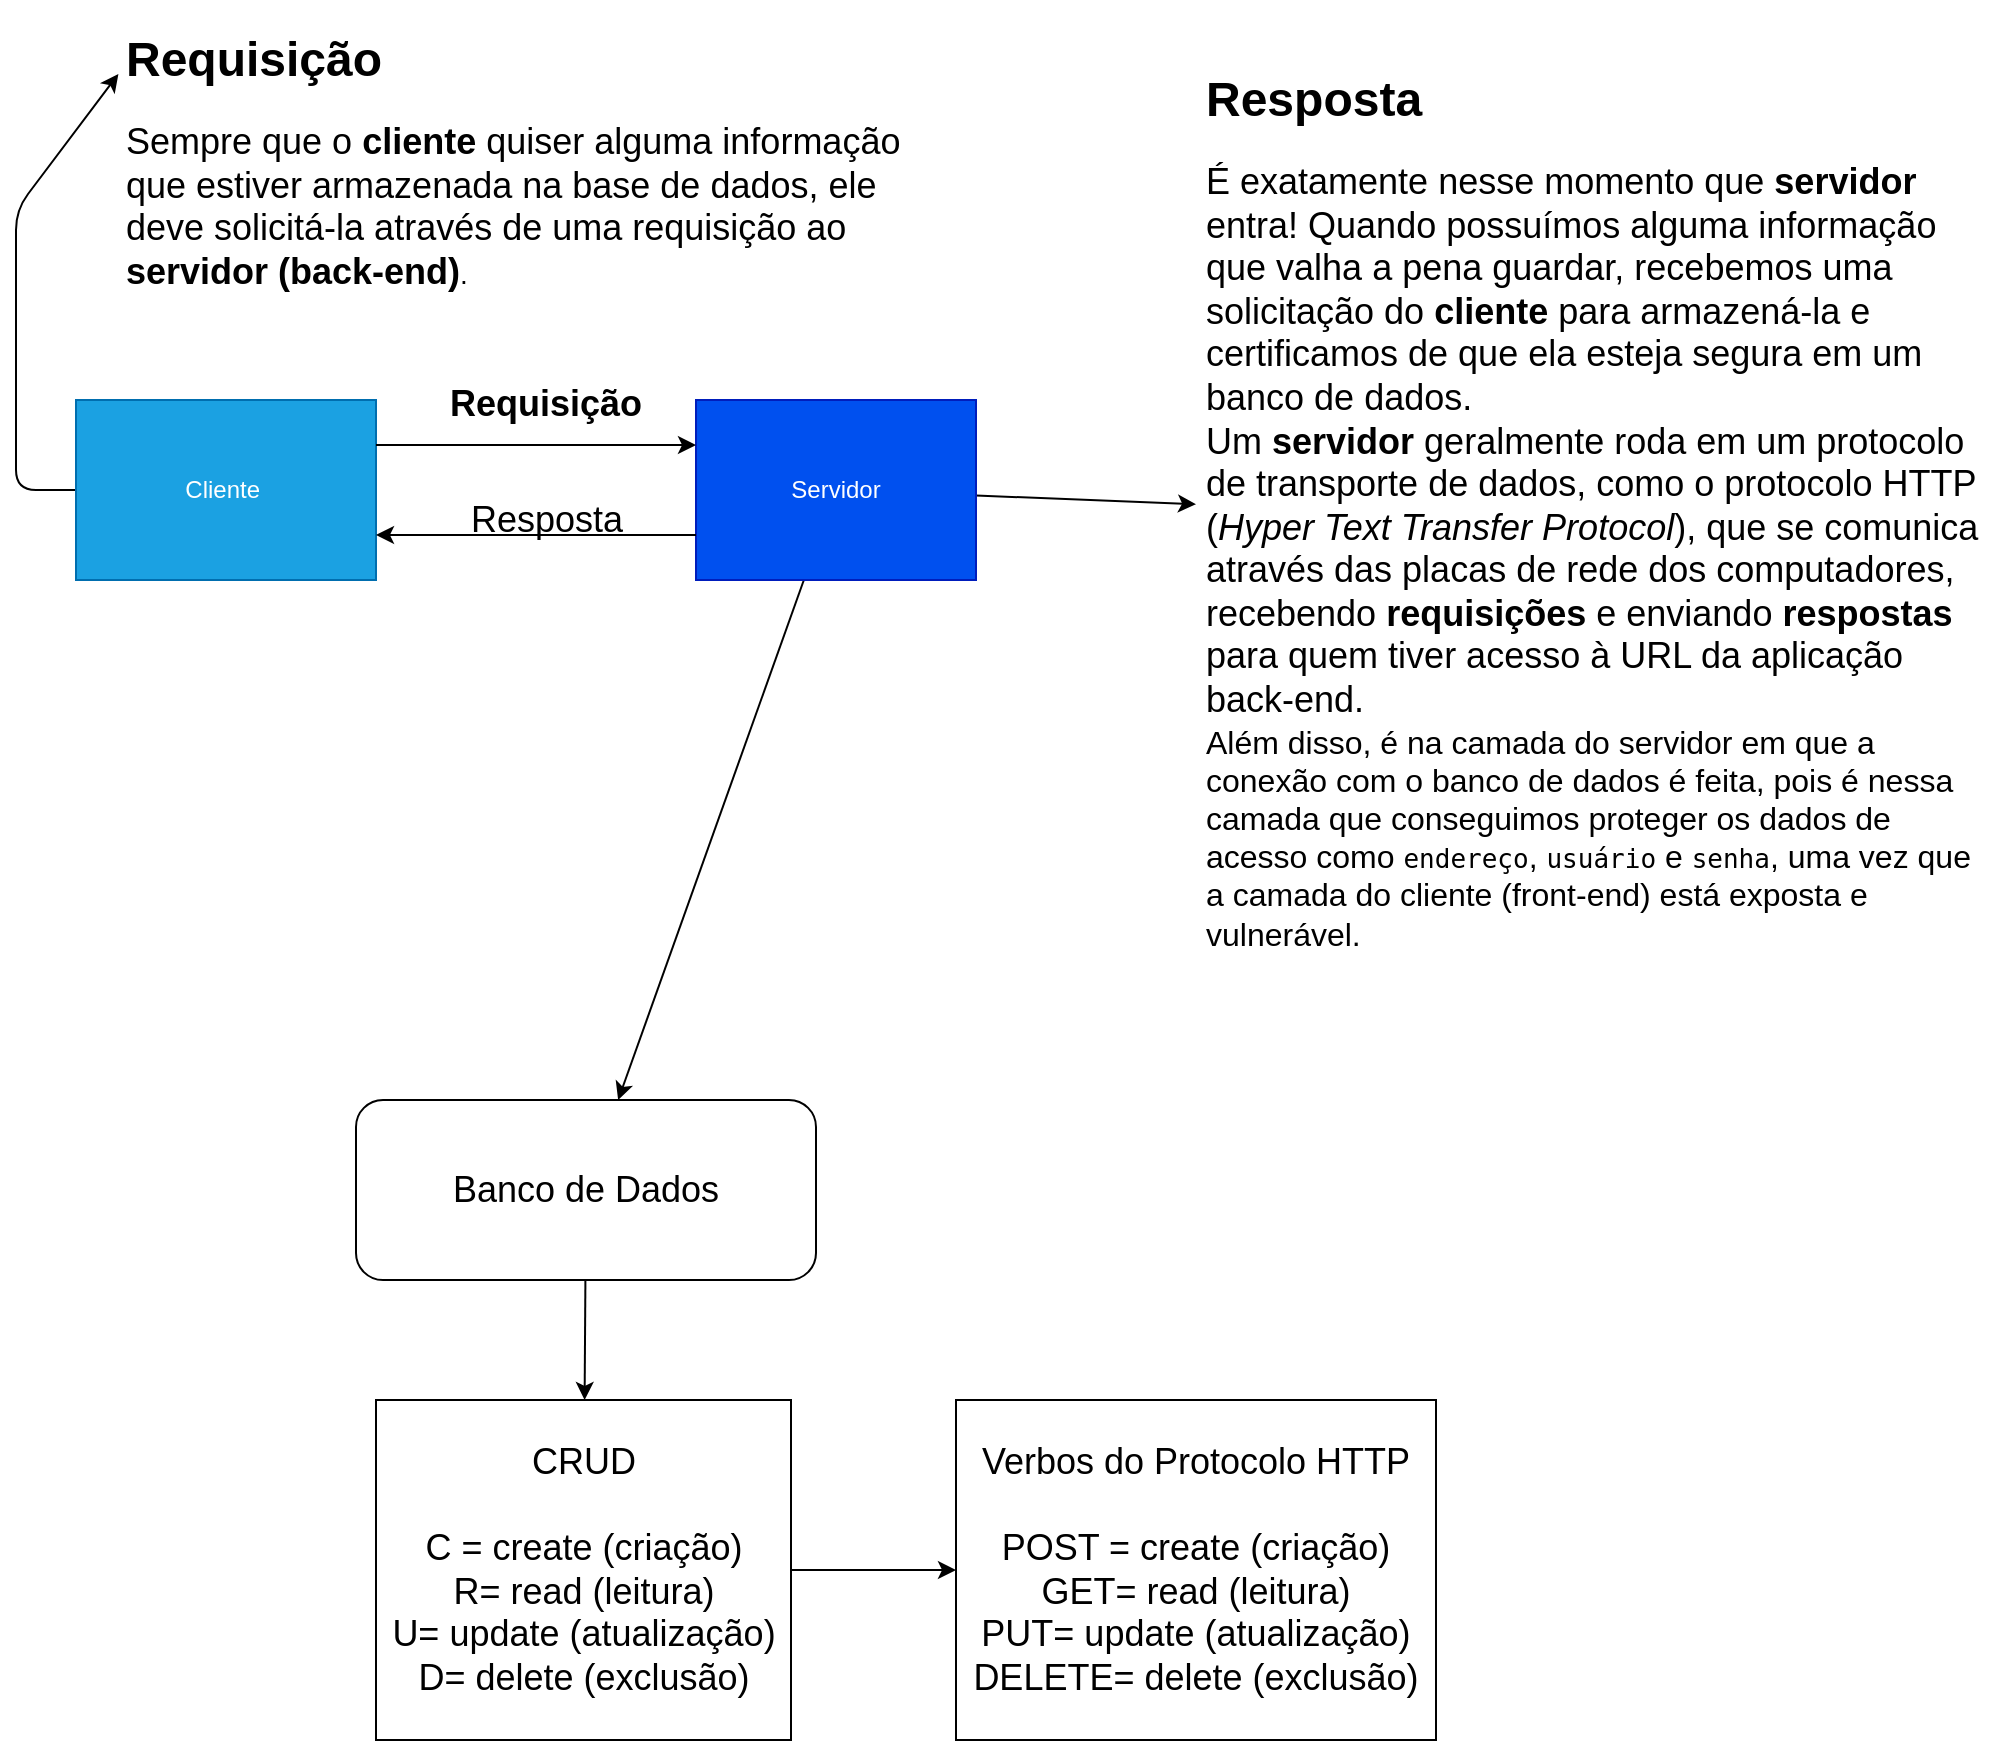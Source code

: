 <mxfile>
    <diagram id="xfe4_ICotgiVW_ofADsS" name="Página-1">
        <mxGraphModel dx="258" dy="790" grid="1" gridSize="10" guides="1" tooltips="1" connect="1" arrows="1" fold="1" page="1" pageScale="1" pageWidth="827" pageHeight="1169" math="0" shadow="0">
            <root>
                <mxCell id="0"/>
                <mxCell id="1" parent="0"/>
                <mxCell id="11" style="edgeStyle=none;html=1;fontSize=18;exitX=0;exitY=0.5;exitDx=0;exitDy=0;entryX=0.003;entryY=0.18;entryDx=0;entryDy=0;entryPerimeter=0;" edge="1" parent="1" source="2" target="10">
                    <mxGeometry relative="1" as="geometry">
                        <mxPoint x="30" y="-10" as="targetPoint"/>
                        <Array as="points">
                            <mxPoint x="20" y="305"/>
                            <mxPoint x="20" y="165"/>
                        </Array>
                    </mxGeometry>
                </mxCell>
                <mxCell id="2" value="Cliente&amp;nbsp;" style="rounded=0;whiteSpace=wrap;html=1;fillColor=#1ba1e2;fontColor=#ffffff;strokeColor=#006EAF;" vertex="1" parent="1">
                    <mxGeometry x="50" y="260" width="150" height="90" as="geometry"/>
                </mxCell>
                <mxCell id="19" style="edgeStyle=none;html=1;fontSize=18;" edge="1" parent="1" source="6" target="18">
                    <mxGeometry relative="1" as="geometry"/>
                </mxCell>
                <mxCell id="27" style="edgeStyle=none;html=1;fontSize=18;" edge="1" parent="1" source="6" target="26">
                    <mxGeometry relative="1" as="geometry"/>
                </mxCell>
                <mxCell id="6" value="Servidor" style="rounded=0;whiteSpace=wrap;html=1;fillColor=#0050ef;fontColor=#ffffff;strokeColor=#001DBC;" vertex="1" parent="1">
                    <mxGeometry x="360" y="260" width="140" height="90" as="geometry"/>
                </mxCell>
                <mxCell id="10" value="&lt;h1&gt;Requisição&lt;/h1&gt;&lt;div&gt;&lt;font&gt;&lt;font style=&quot;font-size: 18px&quot;&gt;Sempre que o &lt;strong class=&quot;r-b88u0q&quot;&gt;cliente&lt;/strong&gt; quiser alguma informação que estiver armazenada na base de dados, ele deve solicitá-la através de uma requisição ao &lt;strong class=&quot;r-b88u0q&quot;&gt;servidor (back-end)&lt;/strong&gt;&lt;/font&gt;&lt;span style=&quot;font-size: 14px&quot;&gt;.&lt;/span&gt;&lt;/font&gt;&lt;br&gt;&lt;/div&gt;" style="text;html=1;strokeColor=none;fillColor=none;spacing=5;spacingTop=-20;whiteSpace=wrap;overflow=hidden;rounded=0;" vertex="1" parent="1">
                    <mxGeometry x="70" y="70" width="400" height="150" as="geometry"/>
                </mxCell>
                <mxCell id="18" value="&lt;h1&gt;Resposta&lt;/h1&gt;&lt;div&gt;&lt;font style=&quot;font-size: 18px&quot;&gt;&lt;span&gt;É exatamente nesse momento que &lt;/span&gt;&lt;strong class=&quot;r-b88u0q&quot;&gt;servidor&lt;/strong&gt;&lt;span&gt; entra! Quando possuímos alguma informação que valha a pena guardar, recebemos uma solicitação do &lt;/span&gt;&lt;strong class=&quot;r-b88u0q&quot;&gt;cliente&lt;/strong&gt;&lt;span&gt; para armazená-la e certificamos de que ela esteja segura em um banco de dados.&lt;/span&gt;&lt;br&gt;&lt;/font&gt;&lt;/div&gt;&lt;div&gt;&lt;font style=&quot;font-size: 18px&quot;&gt;&lt;span&gt;Um &lt;/span&gt;&lt;strong class=&quot;r-b88u0q&quot;&gt;servidor&lt;/strong&gt;&lt;span&gt; geralmente roda em um protocolo de transporte de dados, como o protocolo HTTP (&lt;/span&gt;&lt;em class=&quot;r-36ujnk&quot;&gt;Hyper Text Transfer Protocol&lt;/em&gt;&lt;span&gt;), que se comunica através das placas de rede dos computadores, recebendo &lt;/span&gt;&lt;strong class=&quot;r-b88u0q&quot;&gt;requisições&lt;/strong&gt;&lt;span&gt; e enviando &lt;/span&gt;&lt;strong class=&quot;r-b88u0q&quot;&gt;respostas&lt;/strong&gt;&lt;span&gt; para quem tiver acesso à URL da aplicação back-end.&lt;/span&gt;&lt;/font&gt;&lt;span&gt;&lt;br&gt;&lt;/span&gt;&lt;/div&gt;&lt;div&gt;&lt;font size=&quot;3&quot;&gt;&lt;span&gt;Além disso, é na camada do servidor em que a conexão com o banco de dados é feita, pois é nessa camada que conseguimos proteger os dados de acesso como &lt;/span&gt;&lt;code class=&quot;r-1vckr1u r-z2wwpe r-uibjmv r-m2pi6t r-1hvjb8t&quot;&gt;endereço&lt;/code&gt;&lt;span&gt;, &lt;/span&gt;&lt;code class=&quot;r-1vckr1u r-z2wwpe r-uibjmv r-m2pi6t r-1hvjb8t&quot;&gt;usuário&lt;/code&gt;&lt;span&gt; e &lt;/span&gt;&lt;code class=&quot;r-1vckr1u r-z2wwpe r-uibjmv r-m2pi6t r-1hvjb8t&quot;&gt;senha&lt;/code&gt;&lt;span&gt;, uma vez que a camada do cliente (front-end) está exposta e vulnerável.&lt;/span&gt;&lt;span&gt;&lt;br&gt;&lt;/span&gt;&lt;/font&gt;&lt;/div&gt;" style="text;html=1;strokeColor=none;fillColor=none;spacing=5;spacingTop=-20;whiteSpace=wrap;overflow=hidden;rounded=0;" vertex="1" parent="1">
                    <mxGeometry x="610" y="90" width="400" height="460" as="geometry"/>
                </mxCell>
                <mxCell id="21" value="" style="group" vertex="1" connectable="0" parent="1">
                    <mxGeometry x="240" y="230" width="90" height="135" as="geometry"/>
                </mxCell>
                <mxCell id="5" style="edgeStyle=none;html=1;exitX=1;exitY=0.25;exitDx=0;exitDy=0;entryX=0;entryY=0.25;entryDx=0;entryDy=0;" edge="1" parent="21" source="2" target="6">
                    <mxGeometry relative="1" as="geometry">
                        <mxPoint x="115" y="-25" as="targetPoint"/>
                        <Array as="points"/>
                    </mxGeometry>
                </mxCell>
                <mxCell id="7" style="edgeStyle=none;html=1;exitX=0;exitY=0.75;exitDx=0;exitDy=0;entryX=1;entryY=0.75;entryDx=0;entryDy=0;" edge="1" parent="21" source="6" target="2">
                    <mxGeometry relative="1" as="geometry"/>
                </mxCell>
                <mxCell id="12" value="&lt;h1 style=&quot;text-align: left&quot;&gt;&lt;font style=&quot;font-size: 18px&quot;&gt;Requisição&lt;/font&gt;&lt;/h1&gt;" style="text;html=1;strokeColor=none;fillColor=none;align=center;verticalAlign=middle;whiteSpace=wrap;rounded=0;fontSize=18;" vertex="1" parent="21">
                    <mxGeometry x="15" y="10" width="60" height="30" as="geometry"/>
                </mxCell>
                <mxCell id="13" value="&lt;span style=&quot;color: rgba(0 , 0 , 0 , 0) ; font-family: monospace ; font-size: 0px&quot;&gt;%3CmxGraphModel%3E%3Croot%3E%3CmxCell%20id%3D%220%22%2F%3E%3CmxCell%20id%3D%221%22%20parent%3D%220%22%2F%3E%3CmxCell%20id%3D%222%22%20value%3D%22%26lt%3Bh1%20style%3D%26quot%3Btext-align%3A%20left%26quot%3B%26gt%3B%26lt%3Bfont%20style%3D%26quot%3Bfont-size%3A%2018px%26quot%3B%26gt%3BRequisi%C3%A7%C3%A3o%26lt%3B%2Ffont%26gt%3B%26lt%3B%2Fh1%26gt%3B%22%20style%3D%22text%3Bhtml%3D1%3BstrokeColor%3Dnone%3BfillColor%3Dnone%3Balign%3Dcenter%3BverticalAlign%3Dmiddle%3BwhiteSpace%3Dwrap%3Brounded%3D0%3BfontSize%3D18%3B%22%20vertex%3D%221%22%20parent%3D%221%22%3E%3CmxGeometry%20x%3D%22250%22%20y%3D%22110%22%20width%3D%2260%22%20height%3D%2230%22%20as%3D%22geometry%22%2F%3E%3C%2FmxCell%3E%3C%2Froot%3E%3C%2FmxGraphModel%3E&lt;/span&gt;" style="text;html=1;align=center;verticalAlign=middle;resizable=0;points=[];autosize=1;strokeColor=none;fillColor=none;fontSize=18;" vertex="1" parent="21">
                    <mxGeometry x="45" y="105" width="20" height="30" as="geometry"/>
                </mxCell>
                <mxCell id="16" value="Resposta" style="text;html=1;align=center;verticalAlign=middle;resizable=0;points=[];autosize=1;strokeColor=none;fillColor=none;fontSize=18;" vertex="1" parent="21">
                    <mxGeometry y="75" width="90" height="30" as="geometry"/>
                </mxCell>
                <mxCell id="28" style="edgeStyle=none;html=1;fontSize=18;" edge="1" parent="1" source="26" target="29">
                    <mxGeometry relative="1" as="geometry">
                        <mxPoint x="305" y="780" as="targetPoint"/>
                    </mxGeometry>
                </mxCell>
                <mxCell id="26" value="Banco de Dados" style="rounded=1;whiteSpace=wrap;html=1;fontSize=18;" vertex="1" parent="1">
                    <mxGeometry x="190" y="610" width="230" height="90" as="geometry"/>
                </mxCell>
                <mxCell id="30" style="edgeStyle=none;html=1;fontSize=18;" edge="1" parent="1" source="29" target="31">
                    <mxGeometry relative="1" as="geometry">
                        <mxPoint x="520" y="845" as="targetPoint"/>
                    </mxGeometry>
                </mxCell>
                <mxCell id="29" value="CRUD&lt;br&gt;&lt;br&gt;C = create (criação)&lt;br&gt;R= read (leitura)&lt;br&gt;U= update (atualização)&lt;br&gt;D= delete (exclusão)" style="rounded=0;whiteSpace=wrap;html=1;fontSize=18;" vertex="1" parent="1">
                    <mxGeometry x="200" y="760" width="207.5" height="170" as="geometry"/>
                </mxCell>
                <mxCell id="31" value="&lt;span&gt;Verbos do Protocolo HTTP&lt;/span&gt;&lt;br&gt;&lt;br&gt;&lt;span&gt;POST = create (criação)&lt;/span&gt;&lt;br&gt;&lt;span&gt;GET= read (leitura)&lt;/span&gt;&lt;br&gt;&lt;span&gt;PUT= update (atualização)&lt;/span&gt;&lt;br&gt;&lt;span&gt;DELETE= delete (exclusão)&lt;/span&gt;" style="rounded=0;whiteSpace=wrap;html=1;fontSize=18;" vertex="1" parent="1">
                    <mxGeometry x="490" y="760" width="240" height="170" as="geometry"/>
                </mxCell>
            </root>
        </mxGraphModel>
    </diagram>
</mxfile>
